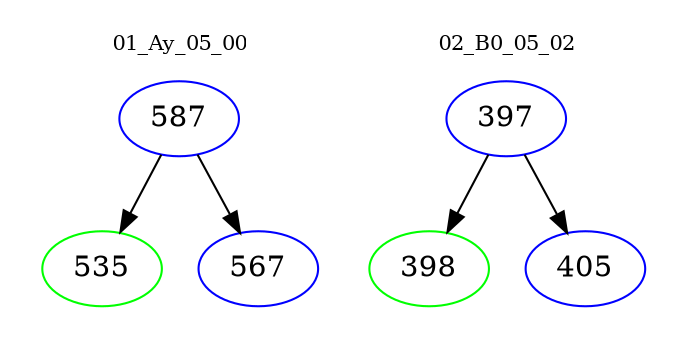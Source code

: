 digraph{
subgraph cluster_0 {
color = white
label = "01_Ay_05_00";
fontsize=10;
T0_587 [label="587", color="blue"]
T0_587 -> T0_535 [color="black"]
T0_535 [label="535", color="green"]
T0_587 -> T0_567 [color="black"]
T0_567 [label="567", color="blue"]
}
subgraph cluster_1 {
color = white
label = "02_B0_05_02";
fontsize=10;
T1_397 [label="397", color="blue"]
T1_397 -> T1_398 [color="black"]
T1_398 [label="398", color="green"]
T1_397 -> T1_405 [color="black"]
T1_405 [label="405", color="blue"]
}
}
